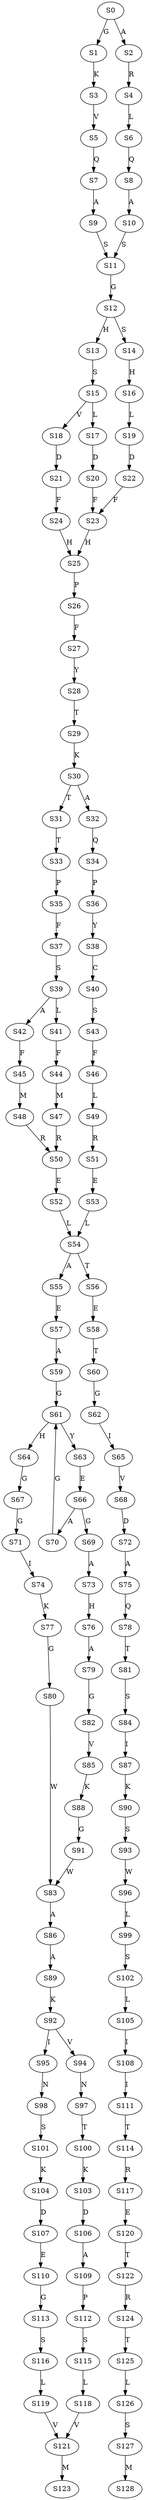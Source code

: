strict digraph  {
	S0 -> S1 [ label = G ];
	S0 -> S2 [ label = A ];
	S1 -> S3 [ label = K ];
	S2 -> S4 [ label = R ];
	S3 -> S5 [ label = V ];
	S4 -> S6 [ label = L ];
	S5 -> S7 [ label = Q ];
	S6 -> S8 [ label = Q ];
	S7 -> S9 [ label = A ];
	S8 -> S10 [ label = A ];
	S9 -> S11 [ label = S ];
	S10 -> S11 [ label = S ];
	S11 -> S12 [ label = G ];
	S12 -> S13 [ label = H ];
	S12 -> S14 [ label = S ];
	S13 -> S15 [ label = S ];
	S14 -> S16 [ label = H ];
	S15 -> S17 [ label = L ];
	S15 -> S18 [ label = V ];
	S16 -> S19 [ label = L ];
	S17 -> S20 [ label = D ];
	S18 -> S21 [ label = D ];
	S19 -> S22 [ label = D ];
	S20 -> S23 [ label = F ];
	S21 -> S24 [ label = F ];
	S22 -> S23 [ label = F ];
	S23 -> S25 [ label = H ];
	S24 -> S25 [ label = H ];
	S25 -> S26 [ label = P ];
	S26 -> S27 [ label = F ];
	S27 -> S28 [ label = Y ];
	S28 -> S29 [ label = T ];
	S29 -> S30 [ label = K ];
	S30 -> S31 [ label = T ];
	S30 -> S32 [ label = A ];
	S31 -> S33 [ label = T ];
	S32 -> S34 [ label = Q ];
	S33 -> S35 [ label = P ];
	S34 -> S36 [ label = P ];
	S35 -> S37 [ label = F ];
	S36 -> S38 [ label = Y ];
	S37 -> S39 [ label = S ];
	S38 -> S40 [ label = C ];
	S39 -> S41 [ label = L ];
	S39 -> S42 [ label = A ];
	S40 -> S43 [ label = S ];
	S41 -> S44 [ label = F ];
	S42 -> S45 [ label = F ];
	S43 -> S46 [ label = F ];
	S44 -> S47 [ label = M ];
	S45 -> S48 [ label = M ];
	S46 -> S49 [ label = L ];
	S47 -> S50 [ label = R ];
	S48 -> S50 [ label = R ];
	S49 -> S51 [ label = R ];
	S50 -> S52 [ label = E ];
	S51 -> S53 [ label = E ];
	S52 -> S54 [ label = L ];
	S53 -> S54 [ label = L ];
	S54 -> S55 [ label = A ];
	S54 -> S56 [ label = T ];
	S55 -> S57 [ label = E ];
	S56 -> S58 [ label = E ];
	S57 -> S59 [ label = A ];
	S58 -> S60 [ label = T ];
	S59 -> S61 [ label = G ];
	S60 -> S62 [ label = G ];
	S61 -> S63 [ label = Y ];
	S61 -> S64 [ label = H ];
	S62 -> S65 [ label = I ];
	S63 -> S66 [ label = E ];
	S64 -> S67 [ label = G ];
	S65 -> S68 [ label = V ];
	S66 -> S69 [ label = G ];
	S66 -> S70 [ label = A ];
	S67 -> S71 [ label = G ];
	S68 -> S72 [ label = D ];
	S69 -> S73 [ label = A ];
	S70 -> S61 [ label = G ];
	S71 -> S74 [ label = I ];
	S72 -> S75 [ label = A ];
	S73 -> S76 [ label = H ];
	S74 -> S77 [ label = K ];
	S75 -> S78 [ label = Q ];
	S76 -> S79 [ label = A ];
	S77 -> S80 [ label = G ];
	S78 -> S81 [ label = T ];
	S79 -> S82 [ label = G ];
	S80 -> S83 [ label = W ];
	S81 -> S84 [ label = S ];
	S82 -> S85 [ label = V ];
	S83 -> S86 [ label = A ];
	S84 -> S87 [ label = I ];
	S85 -> S88 [ label = K ];
	S86 -> S89 [ label = A ];
	S87 -> S90 [ label = K ];
	S88 -> S91 [ label = G ];
	S89 -> S92 [ label = K ];
	S90 -> S93 [ label = S ];
	S91 -> S83 [ label = W ];
	S92 -> S94 [ label = V ];
	S92 -> S95 [ label = I ];
	S93 -> S96 [ label = W ];
	S94 -> S97 [ label = N ];
	S95 -> S98 [ label = N ];
	S96 -> S99 [ label = L ];
	S97 -> S100 [ label = T ];
	S98 -> S101 [ label = S ];
	S99 -> S102 [ label = S ];
	S100 -> S103 [ label = K ];
	S101 -> S104 [ label = K ];
	S102 -> S105 [ label = L ];
	S103 -> S106 [ label = D ];
	S104 -> S107 [ label = D ];
	S105 -> S108 [ label = I ];
	S106 -> S109 [ label = A ];
	S107 -> S110 [ label = E ];
	S108 -> S111 [ label = I ];
	S109 -> S112 [ label = P ];
	S110 -> S113 [ label = G ];
	S111 -> S114 [ label = T ];
	S112 -> S115 [ label = S ];
	S113 -> S116 [ label = S ];
	S114 -> S117 [ label = R ];
	S115 -> S118 [ label = L ];
	S116 -> S119 [ label = L ];
	S117 -> S120 [ label = E ];
	S118 -> S121 [ label = V ];
	S119 -> S121 [ label = V ];
	S120 -> S122 [ label = T ];
	S121 -> S123 [ label = M ];
	S122 -> S124 [ label = R ];
	S124 -> S125 [ label = T ];
	S125 -> S126 [ label = L ];
	S126 -> S127 [ label = S ];
	S127 -> S128 [ label = M ];
}
